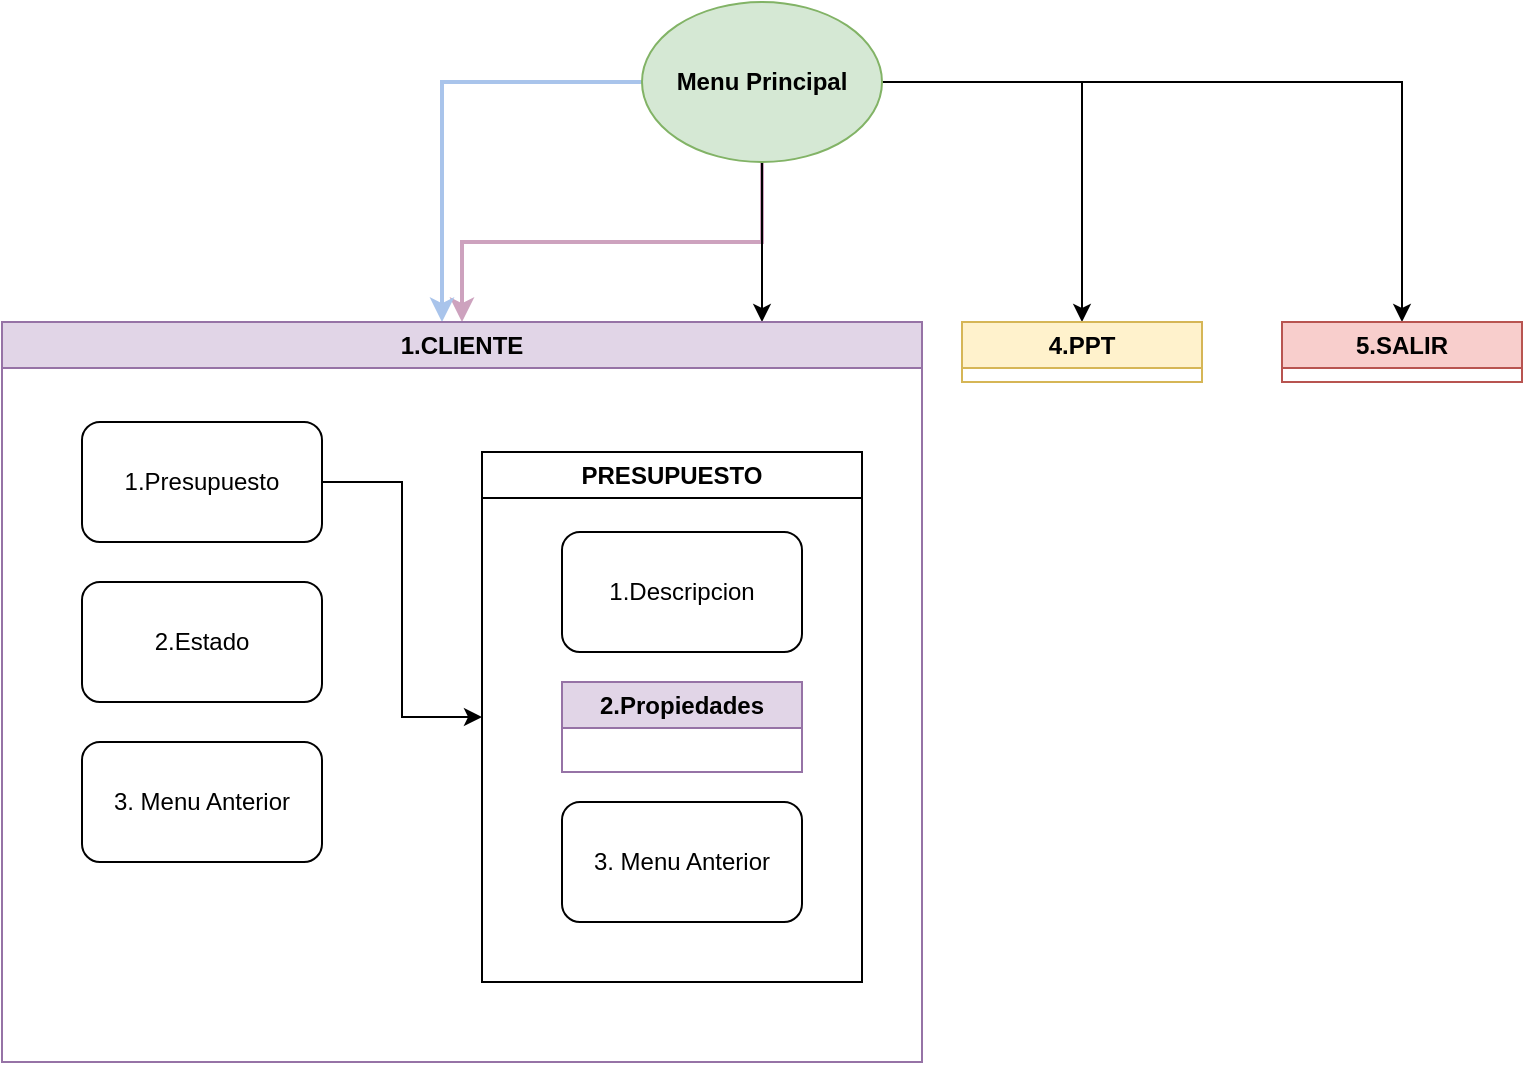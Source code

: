 <mxfile version="24.8.4">
  <diagram name="Página-1" id="AV3NLk_waEJsWYoL4_If">
    <mxGraphModel dx="1221" dy="596" grid="1" gridSize="10" guides="1" tooltips="1" connect="1" arrows="1" fold="1" page="1" pageScale="1" pageWidth="1654" pageHeight="1169" background="#FFFFFF" math="0" shadow="0">
      <root>
        <mxCell id="0" />
        <mxCell id="1" parent="0" />
        <mxCell id="NV223afVkvAKFGkr6Z1h-25" style="edgeStyle=orthogonalEdgeStyle;rounded=0;orthogonalLoop=1;jettySize=auto;html=1;strokeColor=#CDA2BE;strokeWidth=2;" edge="1" parent="1" source="NV223afVkvAKFGkr6Z1h-1" target="NV223afVkvAKFGkr6Z1h-11">
          <mxGeometry relative="1" as="geometry" />
        </mxCell>
        <mxCell id="NV223afVkvAKFGkr6Z1h-62" style="edgeStyle=orthogonalEdgeStyle;rounded=0;orthogonalLoop=1;jettySize=auto;html=1;entryX=0.5;entryY=0;entryDx=0;entryDy=0;strokeWidth=2;strokeColor=#A9C4EB;" edge="1" parent="1" source="NV223afVkvAKFGkr6Z1h-1" target="NV223afVkvAKFGkr6Z1h-35">
          <mxGeometry relative="1" as="geometry" />
        </mxCell>
        <mxCell id="NV223afVkvAKFGkr6Z1h-63" style="edgeStyle=orthogonalEdgeStyle;rounded=0;orthogonalLoop=1;jettySize=auto;html=1;" edge="1" parent="1" source="NV223afVkvAKFGkr6Z1h-1" target="NV223afVkvAKFGkr6Z1h-26">
          <mxGeometry relative="1" as="geometry" />
        </mxCell>
        <mxCell id="NV223afVkvAKFGkr6Z1h-64" style="edgeStyle=orthogonalEdgeStyle;rounded=0;orthogonalLoop=1;jettySize=auto;html=1;entryX=0.5;entryY=0;entryDx=0;entryDy=0;" edge="1" parent="1" source="NV223afVkvAKFGkr6Z1h-1" target="NV223afVkvAKFGkr6Z1h-44">
          <mxGeometry relative="1" as="geometry" />
        </mxCell>
        <mxCell id="NV223afVkvAKFGkr6Z1h-65" style="edgeStyle=orthogonalEdgeStyle;rounded=0;orthogonalLoop=1;jettySize=auto;html=1;" edge="1" parent="1" source="NV223afVkvAKFGkr6Z1h-1" target="NV223afVkvAKFGkr6Z1h-53">
          <mxGeometry relative="1" as="geometry" />
        </mxCell>
        <mxCell id="NV223afVkvAKFGkr6Z1h-1" value="Menu Principal" style="ellipse;whiteSpace=wrap;html=1;fillColor=#d5e8d4;strokeColor=#82b366;fontStyle=1" vertex="1" parent="1">
          <mxGeometry x="720" y="240" width="120" height="80" as="geometry" />
        </mxCell>
        <mxCell id="NV223afVkvAKFGkr6Z1h-53" value="5.SALIR" style="swimlane;whiteSpace=wrap;html=1;startSize=23;fillColor=#f8cecc;strokeColor=#b85450;" vertex="1" collapsed="1" parent="1">
          <mxGeometry x="1040" y="400" width="120" height="30" as="geometry">
            <mxRectangle x="720" y="400" width="440" height="390" as="alternateBounds" />
          </mxGeometry>
        </mxCell>
        <mxCell id="NV223afVkvAKFGkr6Z1h-54" style="edgeStyle=orthogonalEdgeStyle;rounded=0;orthogonalLoop=1;jettySize=auto;html=1;exitX=1;exitY=0.5;exitDx=0;exitDy=0;entryX=0;entryY=0.5;entryDx=0;entryDy=0;" edge="1" parent="NV223afVkvAKFGkr6Z1h-53" source="NV223afVkvAKFGkr6Z1h-55" target="NV223afVkvAKFGkr6Z1h-58">
          <mxGeometry relative="1" as="geometry">
            <mxPoint x="230" y="80" as="targetPoint" />
          </mxGeometry>
        </mxCell>
        <mxCell id="NV223afVkvAKFGkr6Z1h-55" value="1.Presupuesto" style="rounded=1;whiteSpace=wrap;html=1;" vertex="1" parent="NV223afVkvAKFGkr6Z1h-53">
          <mxGeometry x="40" y="50" width="120" height="60" as="geometry" />
        </mxCell>
        <mxCell id="NV223afVkvAKFGkr6Z1h-56" value="2.Estado" style="rounded=1;whiteSpace=wrap;html=1;" vertex="1" parent="NV223afVkvAKFGkr6Z1h-53">
          <mxGeometry x="40" y="130" width="120" height="60" as="geometry" />
        </mxCell>
        <mxCell id="NV223afVkvAKFGkr6Z1h-57" value="3. Menu Anterior" style="rounded=1;whiteSpace=wrap;html=1;" vertex="1" parent="NV223afVkvAKFGkr6Z1h-53">
          <mxGeometry x="40" y="210" width="120" height="60" as="geometry" />
        </mxCell>
        <mxCell id="NV223afVkvAKFGkr6Z1h-58" value="PRESUPUESTO" style="swimlane;whiteSpace=wrap;html=1;startSize=23;" vertex="1" collapsed="1" parent="NV223afVkvAKFGkr6Z1h-53">
          <mxGeometry x="240" y="65" width="130" height="30" as="geometry">
            <mxRectangle x="200" y="90" width="200" height="270" as="alternateBounds" />
          </mxGeometry>
        </mxCell>
        <mxCell id="NV223afVkvAKFGkr6Z1h-59" value="1.Descripcion" style="rounded=1;whiteSpace=wrap;html=1;" vertex="1" parent="NV223afVkvAKFGkr6Z1h-58">
          <mxGeometry x="40" y="40" width="120" height="60" as="geometry" />
        </mxCell>
        <mxCell id="NV223afVkvAKFGkr6Z1h-60" value="3. Menu Anterior" style="rounded=1;whiteSpace=wrap;html=1;" vertex="1" parent="NV223afVkvAKFGkr6Z1h-58">
          <mxGeometry x="40" y="200" width="120" height="60" as="geometry" />
        </mxCell>
        <mxCell id="NV223afVkvAKFGkr6Z1h-61" value="2.Propiedades" style="rounded=1;whiteSpace=wrap;html=1;" vertex="1" parent="NV223afVkvAKFGkr6Z1h-58">
          <mxGeometry x="40" y="120" width="120" height="60" as="geometry" />
        </mxCell>
        <mxCell id="NV223afVkvAKFGkr6Z1h-44" value="4.PPT" style="swimlane;whiteSpace=wrap;html=1;startSize=23;fillColor=#fff2cc;strokeColor=#d6b656;swimlaneFillColor=default;" vertex="1" collapsed="1" parent="1">
          <mxGeometry x="880" y="400" width="120" height="30" as="geometry">
            <mxRectangle x="880" y="400" width="440" height="390" as="alternateBounds" />
          </mxGeometry>
        </mxCell>
        <mxCell id="NV223afVkvAKFGkr6Z1h-45" style="edgeStyle=orthogonalEdgeStyle;rounded=0;orthogonalLoop=1;jettySize=auto;html=1;exitX=1;exitY=0.5;exitDx=0;exitDy=0;entryX=0;entryY=0.5;entryDx=0;entryDy=0;" edge="1" parent="NV223afVkvAKFGkr6Z1h-44" source="NV223afVkvAKFGkr6Z1h-46" target="NV223afVkvAKFGkr6Z1h-49">
          <mxGeometry relative="1" as="geometry">
            <mxPoint x="230" y="80" as="targetPoint" />
          </mxGeometry>
        </mxCell>
        <mxCell id="NV223afVkvAKFGkr6Z1h-46" value="1.Presupuesto" style="rounded=1;whiteSpace=wrap;html=1;" vertex="1" parent="NV223afVkvAKFGkr6Z1h-44">
          <mxGeometry x="40" y="50" width="120" height="60" as="geometry" />
        </mxCell>
        <mxCell id="NV223afVkvAKFGkr6Z1h-47" value="2.Estado" style="rounded=1;whiteSpace=wrap;html=1;" vertex="1" parent="NV223afVkvAKFGkr6Z1h-44">
          <mxGeometry x="40" y="130" width="120" height="60" as="geometry" />
        </mxCell>
        <mxCell id="NV223afVkvAKFGkr6Z1h-48" value="3. Menu Anterior" style="rounded=1;whiteSpace=wrap;html=1;" vertex="1" parent="NV223afVkvAKFGkr6Z1h-44">
          <mxGeometry x="40" y="210" width="120" height="60" as="geometry" />
        </mxCell>
        <mxCell id="NV223afVkvAKFGkr6Z1h-49" value="PRESUPUESTO" style="swimlane;whiteSpace=wrap;html=1;startSize=23;" vertex="1" collapsed="1" parent="NV223afVkvAKFGkr6Z1h-44">
          <mxGeometry x="240" y="65" width="130" height="30" as="geometry">
            <mxRectangle x="200" y="90" width="200" height="270" as="alternateBounds" />
          </mxGeometry>
        </mxCell>
        <mxCell id="NV223afVkvAKFGkr6Z1h-50" value="1.Descripcion" style="rounded=1;whiteSpace=wrap;html=1;" vertex="1" parent="NV223afVkvAKFGkr6Z1h-49">
          <mxGeometry x="40" y="40" width="120" height="60" as="geometry" />
        </mxCell>
        <mxCell id="NV223afVkvAKFGkr6Z1h-51" value="3. Menu Anterior" style="rounded=1;whiteSpace=wrap;html=1;" vertex="1" parent="NV223afVkvAKFGkr6Z1h-49">
          <mxGeometry x="40" y="200" width="120" height="60" as="geometry" />
        </mxCell>
        <mxCell id="NV223afVkvAKFGkr6Z1h-52" value="2.Propiedades" style="rounded=1;whiteSpace=wrap;html=1;" vertex="1" parent="NV223afVkvAKFGkr6Z1h-49">
          <mxGeometry x="40" y="120" width="120" height="60" as="geometry" />
        </mxCell>
        <mxCell id="NV223afVkvAKFGkr6Z1h-26" value="3.NEGOCIO" style="swimlane;whiteSpace=wrap;html=1;startSize=23;fillColor=#ffe6cc;strokeColor=#d79b00;swimlaneFillColor=default;" vertex="1" collapsed="1" parent="1">
          <mxGeometry x="720" y="400" width="120" height="30" as="geometry">
            <mxRectangle x="720" y="400" width="440" height="390" as="alternateBounds" />
          </mxGeometry>
        </mxCell>
        <mxCell id="NV223afVkvAKFGkr6Z1h-27" style="edgeStyle=orthogonalEdgeStyle;rounded=0;orthogonalLoop=1;jettySize=auto;html=1;exitX=1;exitY=0.5;exitDx=0;exitDy=0;entryX=0;entryY=0.5;entryDx=0;entryDy=0;" edge="1" parent="NV223afVkvAKFGkr6Z1h-26" source="NV223afVkvAKFGkr6Z1h-28" target="NV223afVkvAKFGkr6Z1h-31">
          <mxGeometry relative="1" as="geometry">
            <mxPoint x="230" y="80" as="targetPoint" />
          </mxGeometry>
        </mxCell>
        <mxCell id="NV223afVkvAKFGkr6Z1h-28" value="1.Presupuesto" style="rounded=1;whiteSpace=wrap;html=1;" vertex="1" parent="NV223afVkvAKFGkr6Z1h-26">
          <mxGeometry x="40" y="50" width="120" height="60" as="geometry" />
        </mxCell>
        <mxCell id="NV223afVkvAKFGkr6Z1h-29" value="2.Estado" style="rounded=1;whiteSpace=wrap;html=1;" vertex="1" parent="NV223afVkvAKFGkr6Z1h-26">
          <mxGeometry x="40" y="130" width="120" height="60" as="geometry" />
        </mxCell>
        <mxCell id="NV223afVkvAKFGkr6Z1h-30" value="3. Menu Anterior" style="rounded=1;whiteSpace=wrap;html=1;" vertex="1" parent="NV223afVkvAKFGkr6Z1h-26">
          <mxGeometry x="40" y="210" width="120" height="60" as="geometry" />
        </mxCell>
        <mxCell id="NV223afVkvAKFGkr6Z1h-31" value="PRESUPUESTO" style="swimlane;whiteSpace=wrap;html=1;startSize=23;" vertex="1" collapsed="1" parent="NV223afVkvAKFGkr6Z1h-26">
          <mxGeometry x="240" y="65" width="130" height="30" as="geometry">
            <mxRectangle x="200" y="90" width="200" height="270" as="alternateBounds" />
          </mxGeometry>
        </mxCell>
        <mxCell id="NV223afVkvAKFGkr6Z1h-32" value="1.Descripcion" style="rounded=1;whiteSpace=wrap;html=1;" vertex="1" parent="NV223afVkvAKFGkr6Z1h-31">
          <mxGeometry x="40" y="40" width="120" height="60" as="geometry" />
        </mxCell>
        <mxCell id="NV223afVkvAKFGkr6Z1h-33" value="3. Menu Anterior" style="rounded=1;whiteSpace=wrap;html=1;" vertex="1" parent="NV223afVkvAKFGkr6Z1h-31">
          <mxGeometry x="40" y="200" width="120" height="60" as="geometry" />
        </mxCell>
        <mxCell id="NV223afVkvAKFGkr6Z1h-34" value="2.Propiedades" style="rounded=1;whiteSpace=wrap;html=1;" vertex="1" parent="NV223afVkvAKFGkr6Z1h-31">
          <mxGeometry x="40" y="120" width="120" height="60" as="geometry" />
        </mxCell>
        <mxCell id="NV223afVkvAKFGkr6Z1h-35" value="2.PROVEEDOR" style="swimlane;whiteSpace=wrap;html=1;fillColor=#dae8fc;strokeColor=#6c8ebf;swimlaneFillColor=default;" vertex="1" collapsed="1" parent="1">
          <mxGeometry x="560" y="400" width="120" height="30" as="geometry">
            <mxRectangle x="560" y="400" width="440" height="390" as="alternateBounds" />
          </mxGeometry>
        </mxCell>
        <mxCell id="NV223afVkvAKFGkr6Z1h-36" style="edgeStyle=orthogonalEdgeStyle;rounded=0;orthogonalLoop=1;jettySize=auto;html=1;exitX=1;exitY=0.5;exitDx=0;exitDy=0;entryX=0;entryY=0.5;entryDx=0;entryDy=0;" edge="1" parent="NV223afVkvAKFGkr6Z1h-35" source="NV223afVkvAKFGkr6Z1h-37" target="NV223afVkvAKFGkr6Z1h-40">
          <mxGeometry relative="1" as="geometry">
            <mxPoint x="230" y="80" as="targetPoint" />
          </mxGeometry>
        </mxCell>
        <mxCell id="NV223afVkvAKFGkr6Z1h-37" value="1.Presupuesto" style="rounded=1;whiteSpace=wrap;html=1;" vertex="1" parent="NV223afVkvAKFGkr6Z1h-35">
          <mxGeometry x="40" y="50" width="120" height="60" as="geometry" />
        </mxCell>
        <mxCell id="NV223afVkvAKFGkr6Z1h-38" value="2.Estado" style="rounded=1;whiteSpace=wrap;html=1;" vertex="1" parent="NV223afVkvAKFGkr6Z1h-35">
          <mxGeometry x="40" y="130" width="120" height="60" as="geometry" />
        </mxCell>
        <mxCell id="NV223afVkvAKFGkr6Z1h-39" value="3. Menu Anterior" style="rounded=1;whiteSpace=wrap;html=1;" vertex="1" parent="NV223afVkvAKFGkr6Z1h-35">
          <mxGeometry x="40" y="210" width="120" height="60" as="geometry" />
        </mxCell>
        <mxCell id="NV223afVkvAKFGkr6Z1h-40" value="PRESUPUESTO" style="swimlane;whiteSpace=wrap;html=1;startSize=23;" vertex="1" collapsed="1" parent="NV223afVkvAKFGkr6Z1h-35">
          <mxGeometry x="240" y="65" width="130" height="30" as="geometry">
            <mxRectangle x="200" y="90" width="200" height="270" as="alternateBounds" />
          </mxGeometry>
        </mxCell>
        <mxCell id="NV223afVkvAKFGkr6Z1h-41" value="1.Descripcion" style="rounded=1;whiteSpace=wrap;html=1;" vertex="1" parent="NV223afVkvAKFGkr6Z1h-40">
          <mxGeometry x="40" y="40" width="120" height="60" as="geometry" />
        </mxCell>
        <mxCell id="NV223afVkvAKFGkr6Z1h-42" value="3. Menu Anterior" style="rounded=1;whiteSpace=wrap;html=1;" vertex="1" parent="NV223afVkvAKFGkr6Z1h-40">
          <mxGeometry x="40" y="200" width="120" height="60" as="geometry" />
        </mxCell>
        <mxCell id="NV223afVkvAKFGkr6Z1h-43" value="2.Propiedades" style="rounded=1;whiteSpace=wrap;html=1;" vertex="1" parent="NV223afVkvAKFGkr6Z1h-40">
          <mxGeometry x="40" y="120" width="120" height="60" as="geometry" />
        </mxCell>
        <mxCell id="NV223afVkvAKFGkr6Z1h-11" value="1.CLIENTE" style="swimlane;whiteSpace=wrap;html=1;fillColor=#e1d5e7;strokeColor=#9673a6;backgroundOutline=0;fillStyle=solid;perimeterSpacing=0;gradientColor=none;swimlaneFillColor=default;" vertex="1" parent="1">
          <mxGeometry x="400" y="400" width="460" height="370" as="geometry">
            <mxRectangle x="400" y="400" width="120" height="30" as="alternateBounds" />
          </mxGeometry>
        </mxCell>
        <mxCell id="NV223afVkvAKFGkr6Z1h-22" style="edgeStyle=orthogonalEdgeStyle;rounded=0;orthogonalLoop=1;jettySize=auto;html=1;exitX=1;exitY=0.5;exitDx=0;exitDy=0;entryX=0;entryY=0.5;entryDx=0;entryDy=0;" edge="1" parent="NV223afVkvAKFGkr6Z1h-11" source="NV223afVkvAKFGkr6Z1h-8" target="NV223afVkvAKFGkr6Z1h-16">
          <mxGeometry relative="1" as="geometry">
            <mxPoint x="230" y="80" as="targetPoint" />
          </mxGeometry>
        </mxCell>
        <mxCell id="NV223afVkvAKFGkr6Z1h-8" value="1.Presupuesto" style="rounded=1;whiteSpace=wrap;html=1;" vertex="1" parent="NV223afVkvAKFGkr6Z1h-11">
          <mxGeometry x="40" y="50" width="120" height="60" as="geometry" />
        </mxCell>
        <mxCell id="NV223afVkvAKFGkr6Z1h-13" value="2.Estado" style="rounded=1;whiteSpace=wrap;html=1;" vertex="1" parent="NV223afVkvAKFGkr6Z1h-11">
          <mxGeometry x="40" y="130" width="120" height="60" as="geometry" />
        </mxCell>
        <mxCell id="NV223afVkvAKFGkr6Z1h-12" value="3. Menu Anterior" style="rounded=1;whiteSpace=wrap;html=1;" vertex="1" parent="NV223afVkvAKFGkr6Z1h-11">
          <mxGeometry x="40" y="210" width="120" height="60" as="geometry" />
        </mxCell>
        <mxCell id="NV223afVkvAKFGkr6Z1h-16" value="PRESUPUESTO" style="swimlane;whiteSpace=wrap;html=1;startSize=23;" vertex="1" parent="NV223afVkvAKFGkr6Z1h-11">
          <mxGeometry x="240" y="65" width="190" height="265" as="geometry">
            <mxRectangle x="240" y="65" width="130" height="30" as="alternateBounds" />
          </mxGeometry>
        </mxCell>
        <mxCell id="NV223afVkvAKFGkr6Z1h-17" value="1.Descripcion" style="rounded=1;whiteSpace=wrap;html=1;" vertex="1" parent="NV223afVkvAKFGkr6Z1h-16">
          <mxGeometry x="40" y="40" width="120" height="60" as="geometry" />
        </mxCell>
        <mxCell id="NV223afVkvAKFGkr6Z1h-19" value="3. Menu Anterior" style="rounded=1;whiteSpace=wrap;html=1;" vertex="1" parent="NV223afVkvAKFGkr6Z1h-16">
          <mxGeometry x="40" y="175" width="120" height="60" as="geometry" />
        </mxCell>
        <mxCell id="NV223afVkvAKFGkr6Z1h-66" value="2.Propiedades" style="swimlane;whiteSpace=wrap;html=1;swimlaneFillColor=default;fillColor=#e1d5e7;strokeColor=#9673a6;" vertex="1" collapsed="1" parent="NV223afVkvAKFGkr6Z1h-16">
          <mxGeometry x="40" y="115" width="120" height="45" as="geometry">
            <mxRectangle x="40" y="115" width="120" height="115" as="alternateBounds" />
          </mxGeometry>
        </mxCell>
        <mxCell id="NV223afVkvAKFGkr6Z1h-67" value="&lt;div&gt;&lt;font color=&quot;#0000ff&quot;&gt;1. TAMAÑO.&lt;/font&gt;&lt;/div&gt;&lt;div&gt;&lt;font color=&quot;#0000ff&quot;&gt;2. RELLENO.&lt;/font&gt;&lt;/div&gt;&lt;div&gt;&lt;font color=&quot;#0000ff&quot;&gt;3. PERIMETRO.&lt;/font&gt;&lt;/div&gt;&lt;div&gt;&lt;font color=&quot;#0000ff&quot;&gt;4. MATERIAL.&lt;/font&gt;&lt;/div&gt;&lt;div&gt;&lt;font color=&quot;#0000ff&quot;&gt;5. COLOR.&lt;/font&gt;&lt;/div&gt;" style="text;html=1;align=left;verticalAlign=middle;whiteSpace=wrap;rounded=0;fontStyle=1;fontColor=#FF0000;" vertex="1" parent="NV223afVkvAKFGkr6Z1h-66">
          <mxGeometry x="15" y="30" width="90" height="80" as="geometry" />
        </mxCell>
      </root>
    </mxGraphModel>
  </diagram>
</mxfile>
